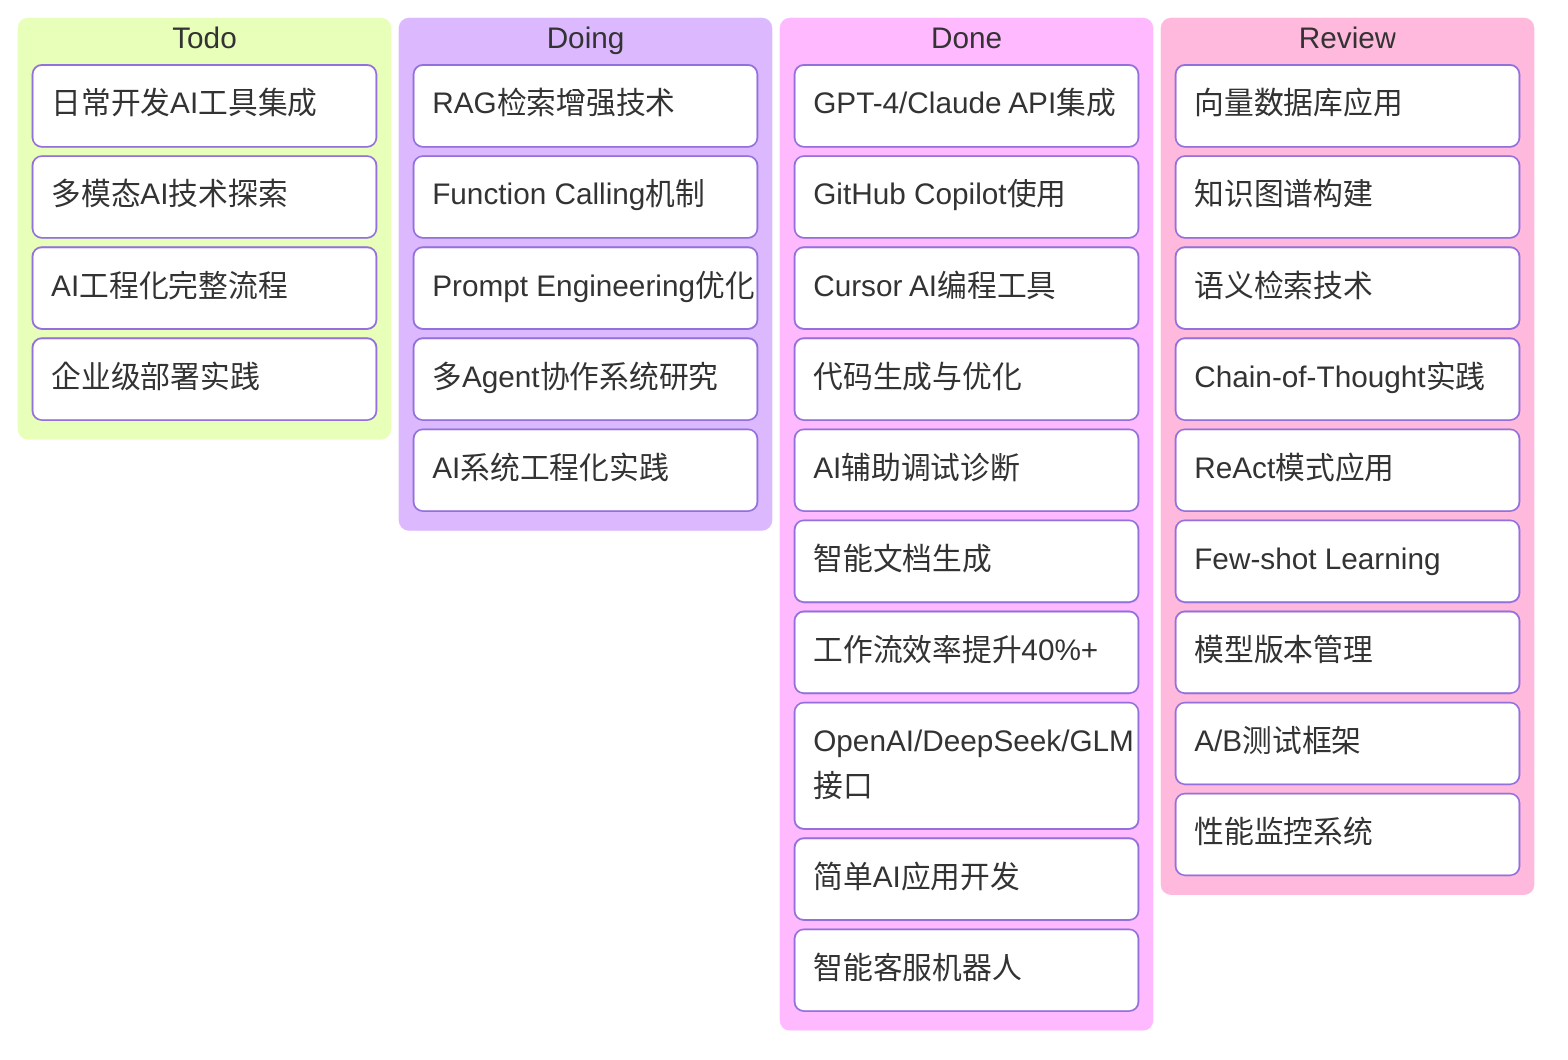 kanban
    Todo
        日常开发AI工具集成
        多模态AI技术探索
        AI工程化完整流程
        企业级部署实践
        
    Doing
        RAG检索增强技术
        Function Calling机制
        Prompt Engineering优化
        多Agent协作系统研究
        AI系统工程化实践
        
    Done
        GPT-4/Claude API集成
        GitHub Copilot使用
        Cursor AI编程工具
        代码生成与优化
        AI辅助调试诊断
        智能文档生成
        工作流效率提升40%+
        OpenAI/DeepSeek/GLM接口
        简单AI应用开发
        智能客服机器人
        
    Review
        向量数据库应用
        知识图谱构建
        语义检索技术
        Chain-of-Thought实践
        ReAct模式应用
        Few-shot Learning
        模型版本管理
        A/B测试框架
        性能监控系统